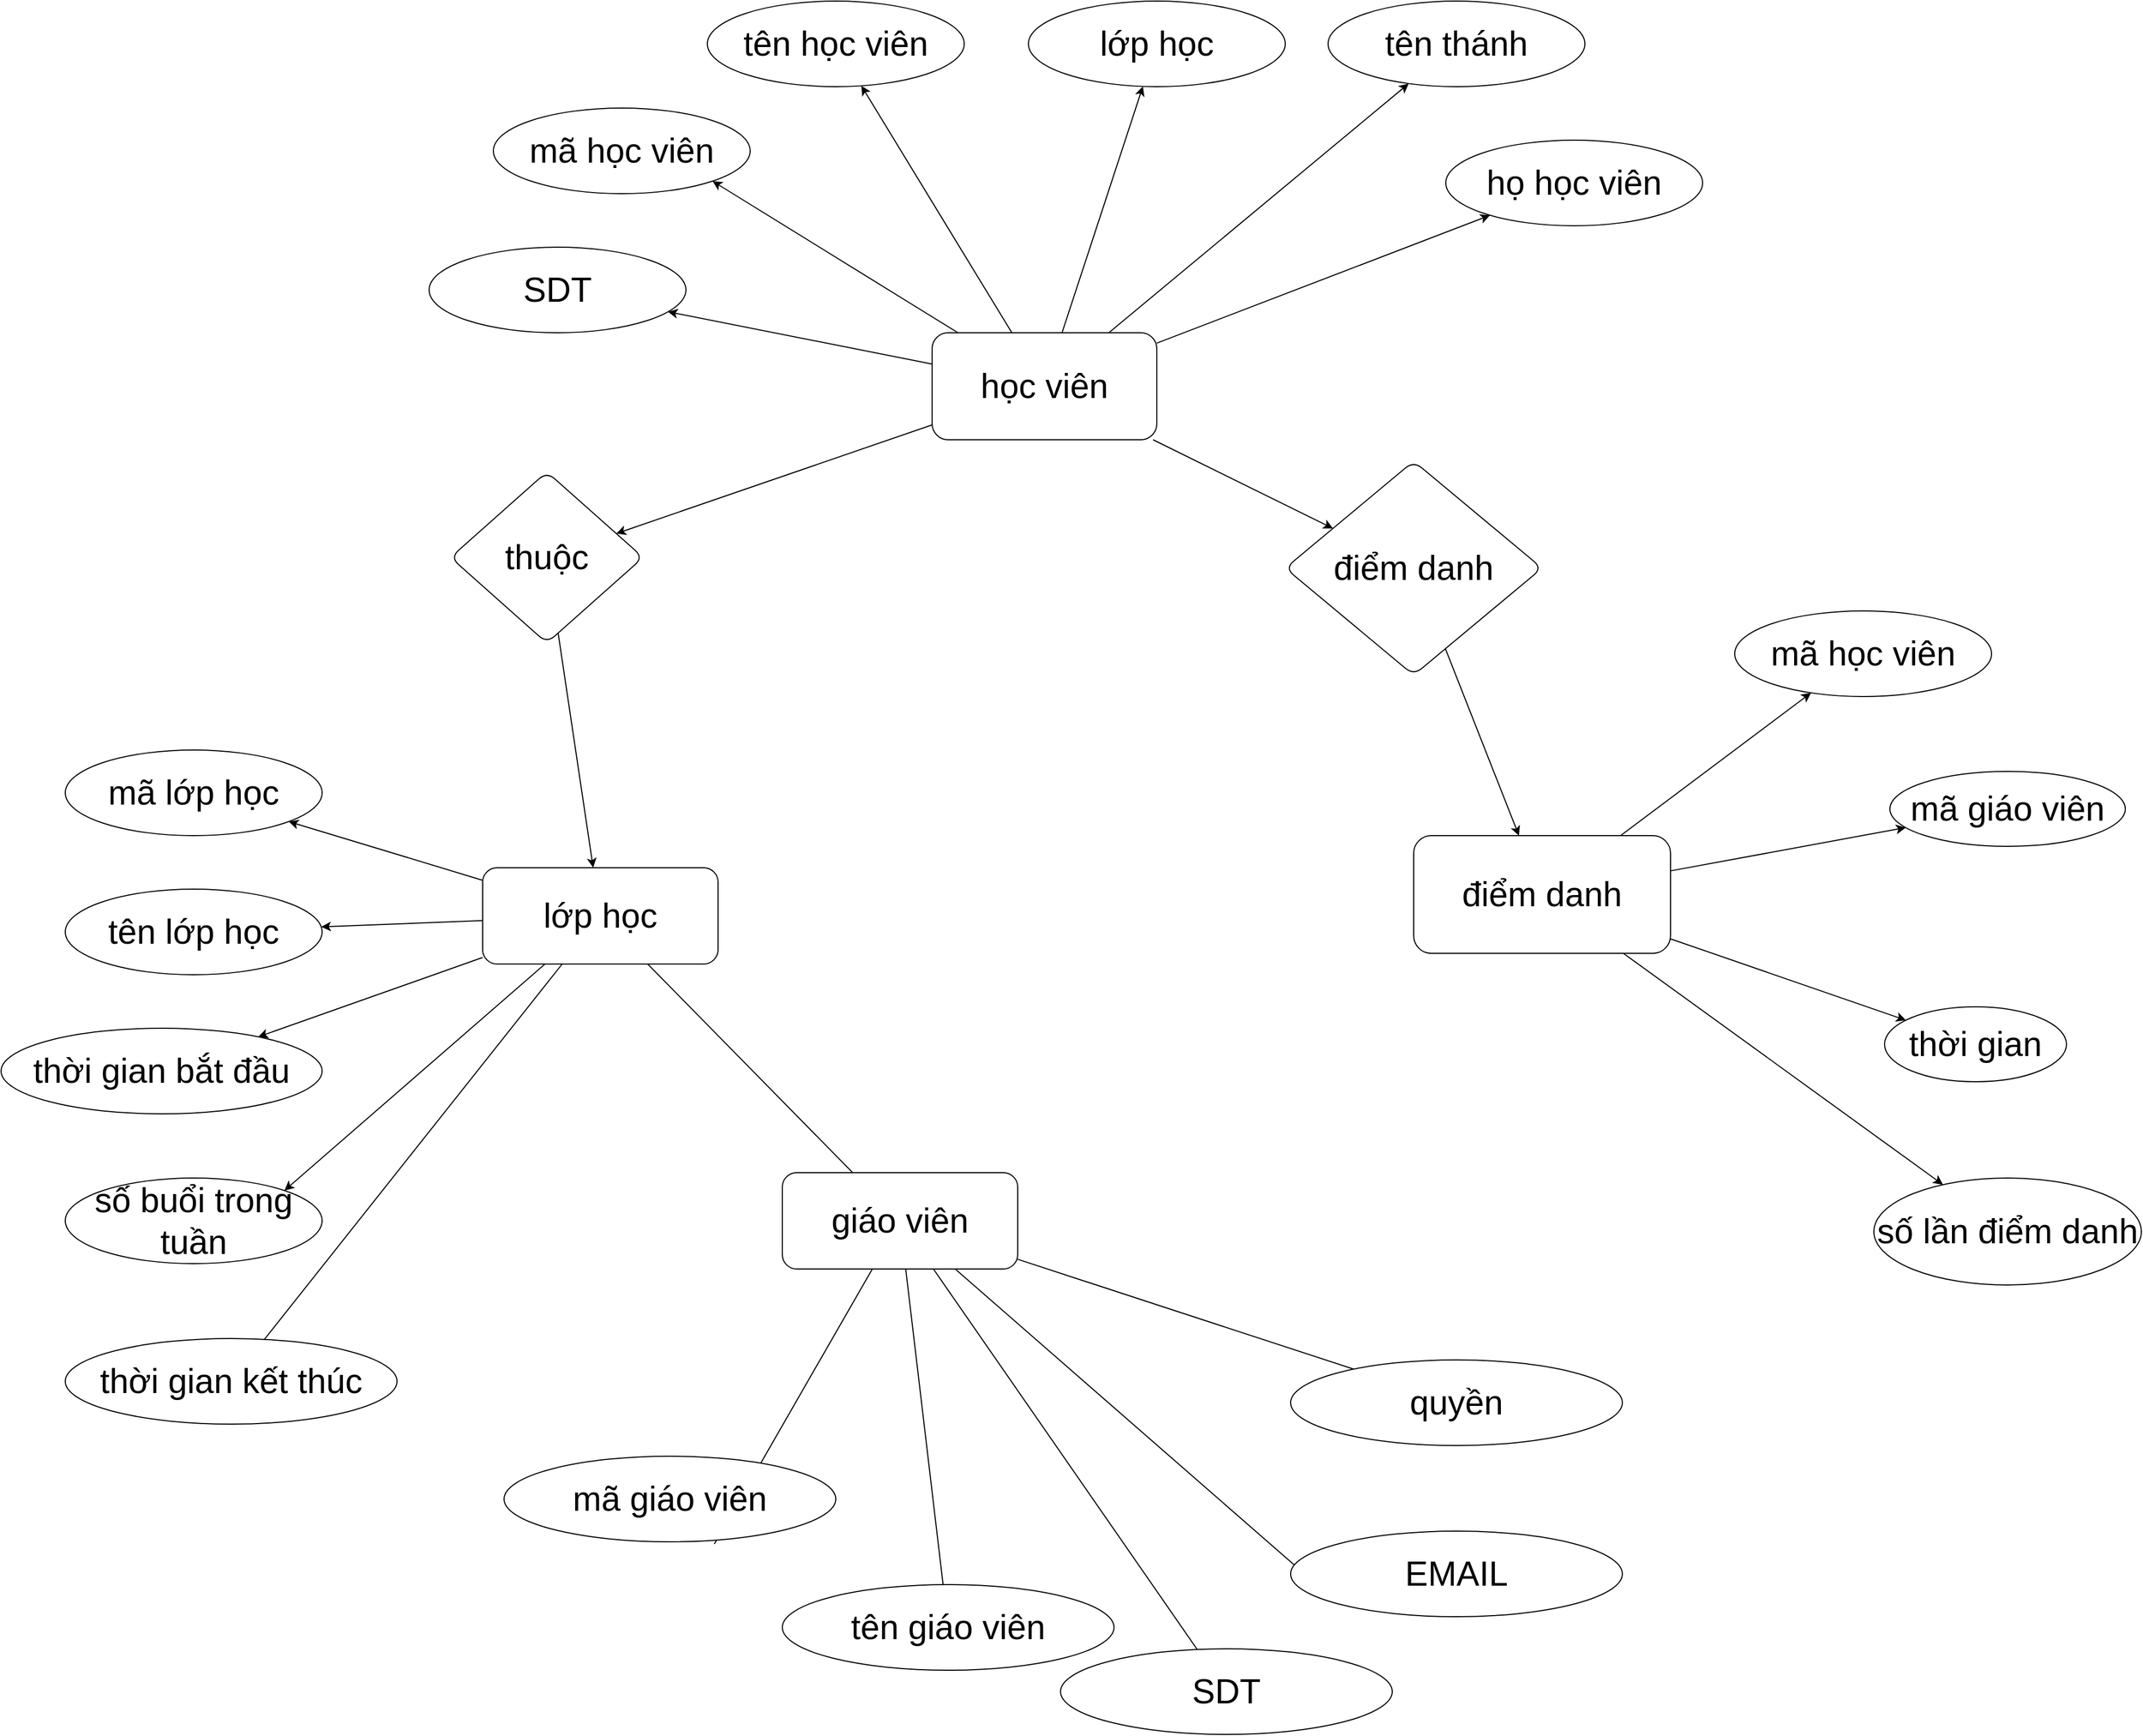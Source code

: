 <mxfile version="15.9.4" type="device"><diagram id="W3WiOSOvBgG4EB7Gl6eI" name="Page-1"><mxGraphModel dx="5688" dy="2820" grid="1" gridSize="10" guides="1" tooltips="1" connect="1" arrows="1" fold="1" page="1" pageScale="1" pageWidth="4681" pageHeight="3300" math="0" shadow="0"><root><mxCell id="0"/><mxCell id="1" parent="0"/><mxCell id="V__gIUn16gNIM9Mlz8J--5" value="" style="rounded=0;orthogonalLoop=1;jettySize=auto;html=1;fontSize=32;" edge="1" parent="1" source="V__gIUn16gNIM9Mlz8J--2" target="V__gIUn16gNIM9Mlz8J--4"><mxGeometry relative="1" as="geometry"/></mxCell><mxCell id="V__gIUn16gNIM9Mlz8J--9" value="" style="rounded=0;orthogonalLoop=1;jettySize=auto;html=1;fontSize=32;" edge="1" parent="1" source="V__gIUn16gNIM9Mlz8J--2" target="V__gIUn16gNIM9Mlz8J--8"><mxGeometry relative="1" as="geometry"/></mxCell><mxCell id="V__gIUn16gNIM9Mlz8J--36" style="edgeStyle=none;rounded=0;orthogonalLoop=1;jettySize=auto;html=1;fontSize=32;" edge="1" parent="1" source="V__gIUn16gNIM9Mlz8J--2" target="V__gIUn16gNIM9Mlz8J--35"><mxGeometry relative="1" as="geometry"/></mxCell><mxCell id="V__gIUn16gNIM9Mlz8J--37" style="edgeStyle=none;rounded=0;orthogonalLoop=1;jettySize=auto;html=1;entryX=1;entryY=1;entryDx=0;entryDy=0;fontSize=32;" edge="1" parent="1" source="V__gIUn16gNIM9Mlz8J--2" target="V__gIUn16gNIM9Mlz8J--30"><mxGeometry relative="1" as="geometry"/></mxCell><mxCell id="V__gIUn16gNIM9Mlz8J--38" style="edgeStyle=none;rounded=0;orthogonalLoop=1;jettySize=auto;html=1;fontSize=32;" edge="1" parent="1" source="V__gIUn16gNIM9Mlz8J--2" target="V__gIUn16gNIM9Mlz8J--31"><mxGeometry relative="1" as="geometry"/></mxCell><mxCell id="V__gIUn16gNIM9Mlz8J--39" style="edgeStyle=none;rounded=0;orthogonalLoop=1;jettySize=auto;html=1;fontSize=32;" edge="1" parent="1" source="V__gIUn16gNIM9Mlz8J--2" target="V__gIUn16gNIM9Mlz8J--32"><mxGeometry relative="1" as="geometry"/></mxCell><mxCell id="V__gIUn16gNIM9Mlz8J--40" style="edgeStyle=none;rounded=0;orthogonalLoop=1;jettySize=auto;html=1;fontSize=32;" edge="1" parent="1" source="V__gIUn16gNIM9Mlz8J--2" target="V__gIUn16gNIM9Mlz8J--33"><mxGeometry relative="1" as="geometry"/></mxCell><mxCell id="V__gIUn16gNIM9Mlz8J--41" style="edgeStyle=none;rounded=0;orthogonalLoop=1;jettySize=auto;html=1;fontSize=32;" edge="1" parent="1" source="V__gIUn16gNIM9Mlz8J--2" target="V__gIUn16gNIM9Mlz8J--34"><mxGeometry relative="1" as="geometry"/></mxCell><mxCell id="V__gIUn16gNIM9Mlz8J--2" value="học viên" style="rounded=1;whiteSpace=wrap;html=1;fontSize=32;" vertex="1" parent="1"><mxGeometry x="910" y="370" width="210" height="100" as="geometry"/></mxCell><mxCell id="V__gIUn16gNIM9Mlz8J--7" value="" style="rounded=0;orthogonalLoop=1;jettySize=auto;html=1;fontSize=32;" edge="1" parent="1" source="V__gIUn16gNIM9Mlz8J--4" target="V__gIUn16gNIM9Mlz8J--6"><mxGeometry relative="1" as="geometry"/></mxCell><mxCell id="V__gIUn16gNIM9Mlz8J--4" value="thuộc" style="rhombus;whiteSpace=wrap;html=1;fontSize=32;rounded=1;" vertex="1" parent="1"><mxGeometry x="460" y="500" width="180" height="160" as="geometry"/></mxCell><mxCell id="V__gIUn16gNIM9Mlz8J--25" style="edgeStyle=none;rounded=0;orthogonalLoop=1;jettySize=auto;html=1;fontSize=32;" edge="1" parent="1" source="V__gIUn16gNIM9Mlz8J--6" target="V__gIUn16gNIM9Mlz8J--20"><mxGeometry relative="1" as="geometry"/></mxCell><mxCell id="V__gIUn16gNIM9Mlz8J--26" style="edgeStyle=none;rounded=0;orthogonalLoop=1;jettySize=auto;html=1;fontSize=32;" edge="1" parent="1" source="V__gIUn16gNIM9Mlz8J--6" target="V__gIUn16gNIM9Mlz8J--21"><mxGeometry relative="1" as="geometry"/></mxCell><mxCell id="V__gIUn16gNIM9Mlz8J--27" style="edgeStyle=none;rounded=0;orthogonalLoop=1;jettySize=auto;html=1;fontSize=32;" edge="1" parent="1" source="V__gIUn16gNIM9Mlz8J--6" target="V__gIUn16gNIM9Mlz8J--22"><mxGeometry relative="1" as="geometry"/></mxCell><mxCell id="V__gIUn16gNIM9Mlz8J--28" style="edgeStyle=none;rounded=0;orthogonalLoop=1;jettySize=auto;html=1;entryX=1;entryY=0;entryDx=0;entryDy=0;fontSize=32;" edge="1" parent="1" source="V__gIUn16gNIM9Mlz8J--6" target="V__gIUn16gNIM9Mlz8J--23"><mxGeometry relative="1" as="geometry"/></mxCell><mxCell id="V__gIUn16gNIM9Mlz8J--29" style="edgeStyle=none;rounded=0;orthogonalLoop=1;jettySize=auto;html=1;fontSize=32;endArrow=none;endFill=0;strokeColor=none;" edge="1" parent="1" source="V__gIUn16gNIM9Mlz8J--6" target="V__gIUn16gNIM9Mlz8J--24"><mxGeometry relative="1" as="geometry"/></mxCell><mxCell id="V__gIUn16gNIM9Mlz8J--43" style="edgeStyle=none;rounded=0;orthogonalLoop=1;jettySize=auto;html=1;entryX=0.5;entryY=0;entryDx=0;entryDy=0;fontSize=32;endArrow=none;endFill=0;strokeColor=none;" edge="1" parent="1" source="V__gIUn16gNIM9Mlz8J--6" target="V__gIUn16gNIM9Mlz8J--42"><mxGeometry relative="1" as="geometry"/></mxCell><mxCell id="V__gIUn16gNIM9Mlz8J--56" style="edgeStyle=none;rounded=0;orthogonalLoop=1;jettySize=auto;html=1;fontSize=32;startArrow=none;startFill=0;endArrow=none;endFill=0;" edge="1" parent="1" source="V__gIUn16gNIM9Mlz8J--6" target="V__gIUn16gNIM9Mlz8J--42"><mxGeometry relative="1" as="geometry"/></mxCell><mxCell id="V__gIUn16gNIM9Mlz8J--57" style="edgeStyle=none;rounded=0;orthogonalLoop=1;jettySize=auto;html=1;fontSize=32;startArrow=none;startFill=0;endArrow=none;endFill=0;" edge="1" parent="1" source="V__gIUn16gNIM9Mlz8J--6" target="V__gIUn16gNIM9Mlz8J--24"><mxGeometry relative="1" as="geometry"/></mxCell><mxCell id="V__gIUn16gNIM9Mlz8J--6" value="lớp học" style="whiteSpace=wrap;html=1;fontSize=32;rounded=1;" vertex="1" parent="1"><mxGeometry x="490" y="870" width="220" height="90" as="geometry"/></mxCell><mxCell id="V__gIUn16gNIM9Mlz8J--11" value="" style="rounded=0;orthogonalLoop=1;jettySize=auto;html=1;fontSize=32;" edge="1" parent="1" source="V__gIUn16gNIM9Mlz8J--8" target="V__gIUn16gNIM9Mlz8J--10"><mxGeometry relative="1" as="geometry"/></mxCell><mxCell id="V__gIUn16gNIM9Mlz8J--8" value="điểm danh" style="rhombus;whiteSpace=wrap;html=1;fontSize=32;rounded=1;" vertex="1" parent="1"><mxGeometry x="1240" y="490" width="240" height="200" as="geometry"/></mxCell><mxCell id="V__gIUn16gNIM9Mlz8J--13" value="" style="edgeStyle=none;rounded=0;orthogonalLoop=1;jettySize=auto;html=1;fontSize=32;" edge="1" parent="1" source="V__gIUn16gNIM9Mlz8J--10" target="V__gIUn16gNIM9Mlz8J--12"><mxGeometry relative="1" as="geometry"/></mxCell><mxCell id="V__gIUn16gNIM9Mlz8J--17" style="edgeStyle=none;rounded=0;orthogonalLoop=1;jettySize=auto;html=1;fontSize=32;" edge="1" parent="1" source="V__gIUn16gNIM9Mlz8J--10" target="V__gIUn16gNIM9Mlz8J--14"><mxGeometry relative="1" as="geometry"/></mxCell><mxCell id="V__gIUn16gNIM9Mlz8J--18" style="edgeStyle=none;rounded=0;orthogonalLoop=1;jettySize=auto;html=1;fontSize=32;" edge="1" parent="1" source="V__gIUn16gNIM9Mlz8J--10" target="V__gIUn16gNIM9Mlz8J--15"><mxGeometry relative="1" as="geometry"/></mxCell><mxCell id="V__gIUn16gNIM9Mlz8J--19" style="edgeStyle=none;rounded=0;orthogonalLoop=1;jettySize=auto;html=1;fontSize=32;" edge="1" parent="1" source="V__gIUn16gNIM9Mlz8J--10" target="V__gIUn16gNIM9Mlz8J--16"><mxGeometry relative="1" as="geometry"/></mxCell><mxCell id="V__gIUn16gNIM9Mlz8J--10" value="điểm danh" style="whiteSpace=wrap;html=1;fontSize=32;rounded=1;" vertex="1" parent="1"><mxGeometry x="1360" y="840" width="240" height="110" as="geometry"/></mxCell><mxCell id="V__gIUn16gNIM9Mlz8J--12" value="mã học viên" style="ellipse;whiteSpace=wrap;html=1;fontSize=32;rounded=1;" vertex="1" parent="1"><mxGeometry x="1660" y="630" width="240" height="80" as="geometry"/></mxCell><mxCell id="V__gIUn16gNIM9Mlz8J--14" value="mã giáo viên" style="ellipse;whiteSpace=wrap;html=1;fontSize=32;rounded=1;" vertex="1" parent="1"><mxGeometry x="1805" y="780" width="220" height="70" as="geometry"/></mxCell><mxCell id="V__gIUn16gNIM9Mlz8J--15" value="thời gian" style="ellipse;whiteSpace=wrap;html=1;fontSize=32;rounded=1;" vertex="1" parent="1"><mxGeometry x="1800" y="1000" width="170" height="70" as="geometry"/></mxCell><mxCell id="V__gIUn16gNIM9Mlz8J--16" value="số lần điểm danh" style="ellipse;whiteSpace=wrap;html=1;fontSize=32;rounded=1;" vertex="1" parent="1"><mxGeometry x="1790" y="1160" width="250" height="100" as="geometry"/></mxCell><mxCell id="V__gIUn16gNIM9Mlz8J--20" value="mã lớp học" style="ellipse;whiteSpace=wrap;html=1;fontSize=32;rounded=1;" vertex="1" parent="1"><mxGeometry x="100" y="760" width="240" height="80" as="geometry"/></mxCell><mxCell id="V__gIUn16gNIM9Mlz8J--21" value="tên lớp học" style="ellipse;whiteSpace=wrap;html=1;fontSize=32;rounded=1;" vertex="1" parent="1"><mxGeometry x="100" y="890" width="240" height="80" as="geometry"/></mxCell><mxCell id="V__gIUn16gNIM9Mlz8J--22" value="thời gian bắt đầu" style="ellipse;whiteSpace=wrap;html=1;fontSize=32;rounded=1;" vertex="1" parent="1"><mxGeometry x="40" y="1020" width="300" height="80" as="geometry"/></mxCell><mxCell id="V__gIUn16gNIM9Mlz8J--23" value="số buổi trong tuần" style="ellipse;whiteSpace=wrap;html=1;fontSize=32;rounded=1;" vertex="1" parent="1"><mxGeometry x="100" y="1160" width="240" height="80" as="geometry"/></mxCell><mxCell id="V__gIUn16gNIM9Mlz8J--24" value="thời gian kết thúc" style="ellipse;whiteSpace=wrap;html=1;fontSize=32;rounded=1;" vertex="1" parent="1"><mxGeometry x="100" y="1310" width="310" height="80" as="geometry"/></mxCell><mxCell id="V__gIUn16gNIM9Mlz8J--30" value="mã học viên" style="ellipse;whiteSpace=wrap;html=1;fontSize=32;rounded=1;" vertex="1" parent="1"><mxGeometry x="500" y="160" width="240" height="80" as="geometry"/></mxCell><mxCell id="V__gIUn16gNIM9Mlz8J--31" value="tên học viên" style="ellipse;whiteSpace=wrap;html=1;fontSize=32;rounded=1;" vertex="1" parent="1"><mxGeometry x="700" y="60" width="240" height="80" as="geometry"/></mxCell><mxCell id="V__gIUn16gNIM9Mlz8J--32" value="lớp học" style="ellipse;whiteSpace=wrap;html=1;fontSize=32;rounded=1;" vertex="1" parent="1"><mxGeometry x="1000" y="60" width="240" height="80" as="geometry"/></mxCell><mxCell id="V__gIUn16gNIM9Mlz8J--33" value="tên thánh" style="ellipse;whiteSpace=wrap;html=1;fontSize=32;rounded=1;" vertex="1" parent="1"><mxGeometry x="1280" y="60" width="240" height="80" as="geometry"/></mxCell><mxCell id="V__gIUn16gNIM9Mlz8J--34" value="họ học viên" style="ellipse;whiteSpace=wrap;html=1;fontSize=32;rounded=1;" vertex="1" parent="1"><mxGeometry x="1390" y="190" width="240" height="80" as="geometry"/></mxCell><mxCell id="V__gIUn16gNIM9Mlz8J--35" value="SDT" style="ellipse;whiteSpace=wrap;html=1;fontSize=32;rounded=1;" vertex="1" parent="1"><mxGeometry x="440" y="290" width="240" height="80" as="geometry"/></mxCell><mxCell id="V__gIUn16gNIM9Mlz8J--63" style="edgeStyle=none;rounded=0;orthogonalLoop=1;jettySize=auto;html=1;entryX=0.634;entryY=1.025;entryDx=0;entryDy=0;entryPerimeter=0;fontSize=32;startArrow=none;startFill=0;endArrow=none;endFill=0;" edge="1" parent="1" source="V__gIUn16gNIM9Mlz8J--42" target="V__gIUn16gNIM9Mlz8J--58"><mxGeometry relative="1" as="geometry"/></mxCell><mxCell id="V__gIUn16gNIM9Mlz8J--64" style="edgeStyle=none;rounded=0;orthogonalLoop=1;jettySize=auto;html=1;fontSize=32;startArrow=none;startFill=0;endArrow=none;endFill=0;" edge="1" parent="1" source="V__gIUn16gNIM9Mlz8J--42" target="V__gIUn16gNIM9Mlz8J--59"><mxGeometry relative="1" as="geometry"/></mxCell><mxCell id="V__gIUn16gNIM9Mlz8J--65" style="edgeStyle=none;rounded=0;orthogonalLoop=1;jettySize=auto;html=1;fontSize=32;startArrow=none;startFill=0;endArrow=none;endFill=0;" edge="1" parent="1" source="V__gIUn16gNIM9Mlz8J--42" target="V__gIUn16gNIM9Mlz8J--60"><mxGeometry relative="1" as="geometry"/></mxCell><mxCell id="V__gIUn16gNIM9Mlz8J--66" style="edgeStyle=none;rounded=0;orthogonalLoop=1;jettySize=auto;html=1;entryX=0;entryY=1;entryDx=0;entryDy=0;fontSize=32;startArrow=none;startFill=0;endArrow=none;endFill=0;" edge="1" parent="1" source="V__gIUn16gNIM9Mlz8J--42" target="V__gIUn16gNIM9Mlz8J--61"><mxGeometry relative="1" as="geometry"/></mxCell><mxCell id="V__gIUn16gNIM9Mlz8J--67" style="edgeStyle=none;rounded=0;orthogonalLoop=1;jettySize=auto;html=1;fontSize=32;startArrow=none;startFill=0;endArrow=none;endFill=0;" edge="1" parent="1" source="V__gIUn16gNIM9Mlz8J--42" target="V__gIUn16gNIM9Mlz8J--62"><mxGeometry relative="1" as="geometry"/></mxCell><mxCell id="V__gIUn16gNIM9Mlz8J--42" value="giáo viên" style="whiteSpace=wrap;html=1;fontSize=32;rounded=1;" vertex="1" parent="1"><mxGeometry x="770" y="1155" width="220" height="90" as="geometry"/></mxCell><mxCell id="V__gIUn16gNIM9Mlz8J--44" style="edgeStyle=none;rounded=0;orthogonalLoop=1;jettySize=auto;html=1;fontSize=32;endArrow=none;endFill=0;strokeColor=none;" edge="1" parent="1"><mxGeometry relative="1" as="geometry"><mxPoint x="1120" y="382.573" as="sourcePoint"/><mxPoint x="1431.469" y="263.095" as="targetPoint"/></mxGeometry></mxCell><mxCell id="V__gIUn16gNIM9Mlz8J--45" style="edgeStyle=none;rounded=0;orthogonalLoop=1;jettySize=auto;html=1;fontSize=32;endArrow=none;endFill=0;strokeColor=none;" edge="1" parent="1"><mxGeometry relative="1" as="geometry"><mxPoint x="1075.19" y="372.85" as="sourcePoint"/><mxPoint x="1355.5" y="139.998" as="targetPoint"/></mxGeometry></mxCell><mxCell id="V__gIUn16gNIM9Mlz8J--46" style="edgeStyle=none;rounded=0;orthogonalLoop=1;jettySize=auto;html=1;fontSize=32;endArrow=none;endFill=0;strokeColor=none;" edge="1" parent="1"><mxGeometry relative="1" as="geometry"><mxPoint x="1031.443" y="372.85" as="sourcePoint"/><mxPoint x="1107.158" y="142.62" as="targetPoint"/></mxGeometry></mxCell><mxCell id="V__gIUn16gNIM9Mlz8J--47" style="edgeStyle=none;rounded=0;orthogonalLoop=1;jettySize=auto;html=1;fontSize=32;endArrow=none;endFill=0;strokeColor=none;" edge="1" parent="1"><mxGeometry relative="1" as="geometry"><mxPoint x="984.495" y="372.85" as="sourcePoint"/><mxPoint x="843.691" y="142.063" as="targetPoint"/></mxGeometry></mxCell><mxCell id="V__gIUn16gNIM9Mlz8J--48" style="edgeStyle=none;rounded=0;orthogonalLoop=1;jettySize=auto;html=1;entryX=1;entryY=1;entryDx=0;entryDy=0;fontSize=32;endArrow=none;endFill=0;strokeColor=none;" edge="1" parent="1"><mxGeometry relative="1" as="geometry"><mxPoint x="934.113" y="372.85" as="sourcePoint"/><mxPoint x="704.853" y="231.134" as="targetPoint"/></mxGeometry></mxCell><mxCell id="V__gIUn16gNIM9Mlz8J--49" style="edgeStyle=none;rounded=0;orthogonalLoop=1;jettySize=auto;html=1;fontSize=32;endArrow=none;endFill=0;strokeColor=none;" edge="1" parent="1"><mxGeometry relative="1" as="geometry"><mxPoint x="910" y="402.103" as="sourcePoint"/><mxPoint x="663.099" y="353.318" as="targetPoint"/></mxGeometry></mxCell><mxCell id="V__gIUn16gNIM9Mlz8J--50" value="" style="rounded=0;orthogonalLoop=1;jettySize=auto;html=1;fontSize=32;endArrow=none;endFill=0;strokeColor=none;" edge="1" parent="1"><mxGeometry relative="1" as="geometry"><mxPoint x="910" y="458.979" as="sourcePoint"/><mxPoint x="614.884" y="560.524" as="targetPoint"/></mxGeometry></mxCell><mxCell id="V__gIUn16gNIM9Mlz8J--51" value="" style="rounded=0;orthogonalLoop=1;jettySize=auto;html=1;fontSize=32;endArrow=none;endFill=0;strokeColor=none;startArrow=none;startFill=0;" edge="1" parent="1"><mxGeometry relative="1" as="geometry"><mxPoint x="560.542" y="653.48" as="sourcePoint"/><mxPoint x="593.284" y="872.85" as="targetPoint"/></mxGeometry></mxCell><mxCell id="V__gIUn16gNIM9Mlz8J--52" style="edgeStyle=none;rounded=0;orthogonalLoop=1;jettySize=auto;html=1;fontSize=32;endArrow=none;endFill=0;strokeColor=none;" edge="1" parent="1"><mxGeometry relative="1" as="geometry"><mxPoint x="490" y="884.412" as="sourcePoint"/><mxPoint x="309.429" y="829.522" as="targetPoint"/></mxGeometry></mxCell><mxCell id="V__gIUn16gNIM9Mlz8J--53" style="edgeStyle=none;rounded=0;orthogonalLoop=1;jettySize=auto;html=1;fontSize=32;endArrow=none;endFill=0;strokeColor=none;" edge="1" parent="1"><mxGeometry relative="1" as="geometry"><mxPoint x="490" y="922.413" as="sourcePoint"/><mxPoint x="339.341" y="928.663" as="targetPoint"/></mxGeometry></mxCell><mxCell id="V__gIUn16gNIM9Mlz8J--54" style="edgeStyle=none;rounded=0;orthogonalLoop=1;jettySize=auto;html=1;fontSize=32;endArrow=none;endFill=0;strokeColor=none;" edge="1" parent="1"><mxGeometry relative="1" as="geometry"><mxPoint x="490" y="956.88" as="sourcePoint"/><mxPoint x="280.973" y="1031.046" as="targetPoint"/></mxGeometry></mxCell><mxCell id="V__gIUn16gNIM9Mlz8J--55" style="edgeStyle=none;rounded=0;orthogonalLoop=1;jettySize=auto;html=1;entryX=1;entryY=0;entryDx=0;entryDy=0;fontSize=32;endArrow=none;endFill=0;strokeColor=none;" edge="1" parent="1"><mxGeometry relative="1" as="geometry"><mxPoint x="548.263" y="962.85" as="sourcePoint"/><mxPoint x="304.853" y="1174.566" as="targetPoint"/></mxGeometry></mxCell><mxCell id="V__gIUn16gNIM9Mlz8J--58" value="mã giáo viên" style="ellipse;whiteSpace=wrap;html=1;fontSize=32;rounded=1;" vertex="1" parent="1"><mxGeometry x="510" y="1420" width="310" height="80" as="geometry"/></mxCell><mxCell id="V__gIUn16gNIM9Mlz8J--59" value="tên giáo viên" style="ellipse;whiteSpace=wrap;html=1;fontSize=32;rounded=1;" vertex="1" parent="1"><mxGeometry x="770" y="1540" width="310" height="80" as="geometry"/></mxCell><mxCell id="V__gIUn16gNIM9Mlz8J--60" value="SDT" style="ellipse;whiteSpace=wrap;html=1;fontSize=32;rounded=1;" vertex="1" parent="1"><mxGeometry x="1030" y="1600" width="310" height="80" as="geometry"/></mxCell><mxCell id="V__gIUn16gNIM9Mlz8J--61" value="EMAIL" style="ellipse;whiteSpace=wrap;html=1;fontSize=32;rounded=1;" vertex="1" parent="1"><mxGeometry x="1245" y="1490" width="310" height="80" as="geometry"/></mxCell><mxCell id="V__gIUn16gNIM9Mlz8J--62" value="quyền" style="ellipse;whiteSpace=wrap;html=1;fontSize=32;rounded=1;" vertex="1" parent="1"><mxGeometry x="1245" y="1330" width="310" height="80" as="geometry"/></mxCell></root></mxGraphModel></diagram></mxfile>